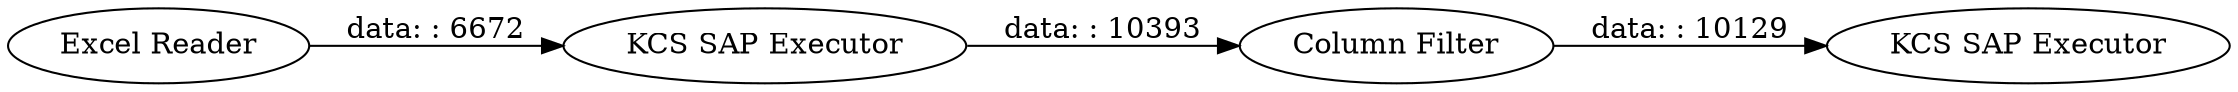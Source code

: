 digraph {
	"-838763100547405226_6" [label="Column Filter"]
	"-838763100547405226_2" [label="Excel Reader"]
	"-838763100547405226_5" [label="KCS SAP Executor"]
	"-838763100547405226_3" [label="KCS SAP Executor"]
	"-838763100547405226_2" -> "-838763100547405226_3" [label="data: : 6672"]
	"-838763100547405226_6" -> "-838763100547405226_5" [label="data: : 10129"]
	"-838763100547405226_3" -> "-838763100547405226_6" [label="data: : 10393"]
	rankdir=LR
}

